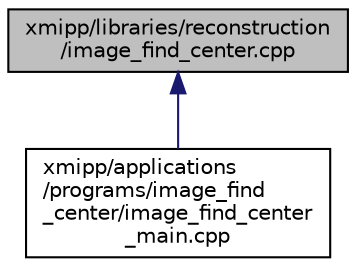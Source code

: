 digraph "xmipp/libraries/reconstruction/image_find_center.cpp"
{
  edge [fontname="Helvetica",fontsize="10",labelfontname="Helvetica",labelfontsize="10"];
  node [fontname="Helvetica",fontsize="10",shape=record];
  Node60 [label="xmipp/libraries/reconstruction\l/image_find_center.cpp",height=0.2,width=0.4,color="black", fillcolor="grey75", style="filled", fontcolor="black"];
  Node60 -> Node61 [dir="back",color="midnightblue",fontsize="10",style="solid",fontname="Helvetica"];
  Node61 [label="xmipp/applications\l/programs/image_find\l_center/image_find_center\l_main.cpp",height=0.2,width=0.4,color="black", fillcolor="white", style="filled",URL="$image__find__center__main_8cpp.html"];
}
